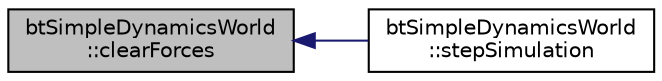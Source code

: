 digraph "btSimpleDynamicsWorld::clearForces"
{
  edge [fontname="Helvetica",fontsize="10",labelfontname="Helvetica",labelfontsize="10"];
  node [fontname="Helvetica",fontsize="10",shape=record];
  rankdir="LR";
  Node1 [label="btSimpleDynamicsWorld\l::clearForces",height=0.2,width=0.4,color="black", fillcolor="grey75", style="filled", fontcolor="black"];
  Node1 -> Node2 [dir="back",color="midnightblue",fontsize="10",style="solid",fontname="Helvetica"];
  Node2 [label="btSimpleDynamicsWorld\l::stepSimulation",height=0.2,width=0.4,color="black", fillcolor="white", style="filled",URL="$classbt_simple_dynamics_world.html#af6b4810b5018cbaf09f82839111a243d",tooltip="maxSubSteps/fixedTimeStep for interpolation is currently ignored for btSimpleDynamicsWorld, use btDiscreteDynamicsWorld instead "];
}
